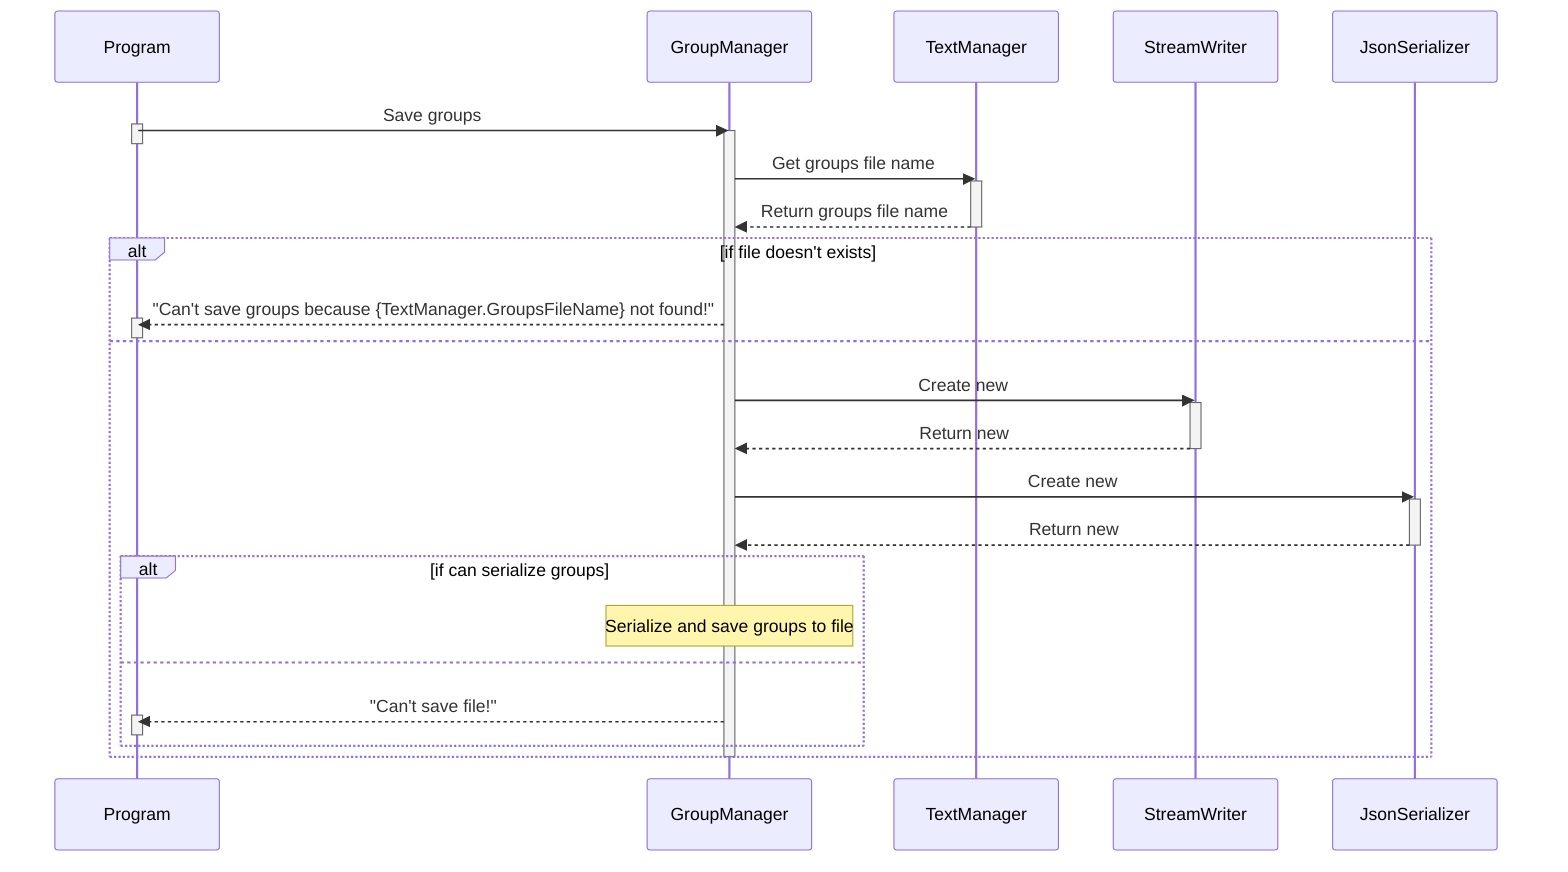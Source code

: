 sequenceDiagram
  participant Program
  participant GroupManager
  participant TextManager
  participant StreamWriter
  participant JsonSerializer

  Program ->> GroupManager: Save groups
  activate Program
  deactivate Program
  activate GroupManager
    GroupManager ->> TextManager: Get groups file name
    activate TextManager
      TextManager -->> GroupManager: Return groups file name
    deactivate TextManager

    alt if file doesn't exists
      GroupManager -->> Program: "Can't save groups because {TextManager.GroupsFileName} not found!"
      activate Program
      deactivate Program
    else
      GroupManager ->> StreamWriter: Create new
      activate StreamWriter
        StreamWriter -->> GroupManager: Return new
      deactivate StreamWriter

      GroupManager ->> JsonSerializer: Create new
      activate JsonSerializer
        JsonSerializer -->> GroupManager: Return new
      deactivate JsonSerializer

      alt if can serialize groups
        Note over GroupManager: Serialize and save groups to file
      else
        GroupManager -->> Program: "Can't save file!"
        activate Program
        deactivate Program
      end
    end
  deactivate GroupManager